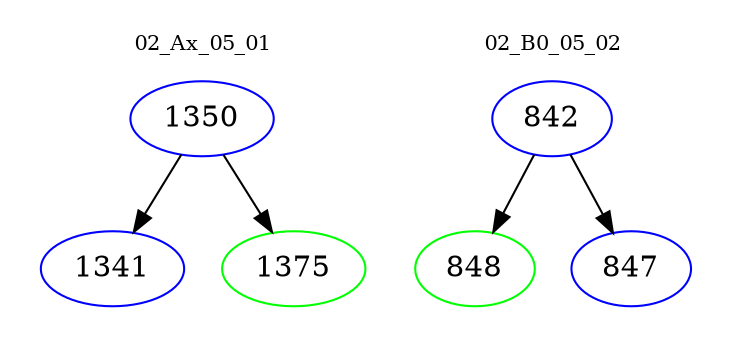 digraph{
subgraph cluster_0 {
color = white
label = "02_Ax_05_01";
fontsize=10;
T0_1350 [label="1350", color="blue"]
T0_1350 -> T0_1341 [color="black"]
T0_1341 [label="1341", color="blue"]
T0_1350 -> T0_1375 [color="black"]
T0_1375 [label="1375", color="green"]
}
subgraph cluster_1 {
color = white
label = "02_B0_05_02";
fontsize=10;
T1_842 [label="842", color="blue"]
T1_842 -> T1_848 [color="black"]
T1_848 [label="848", color="green"]
T1_842 -> T1_847 [color="black"]
T1_847 [label="847", color="blue"]
}
}
